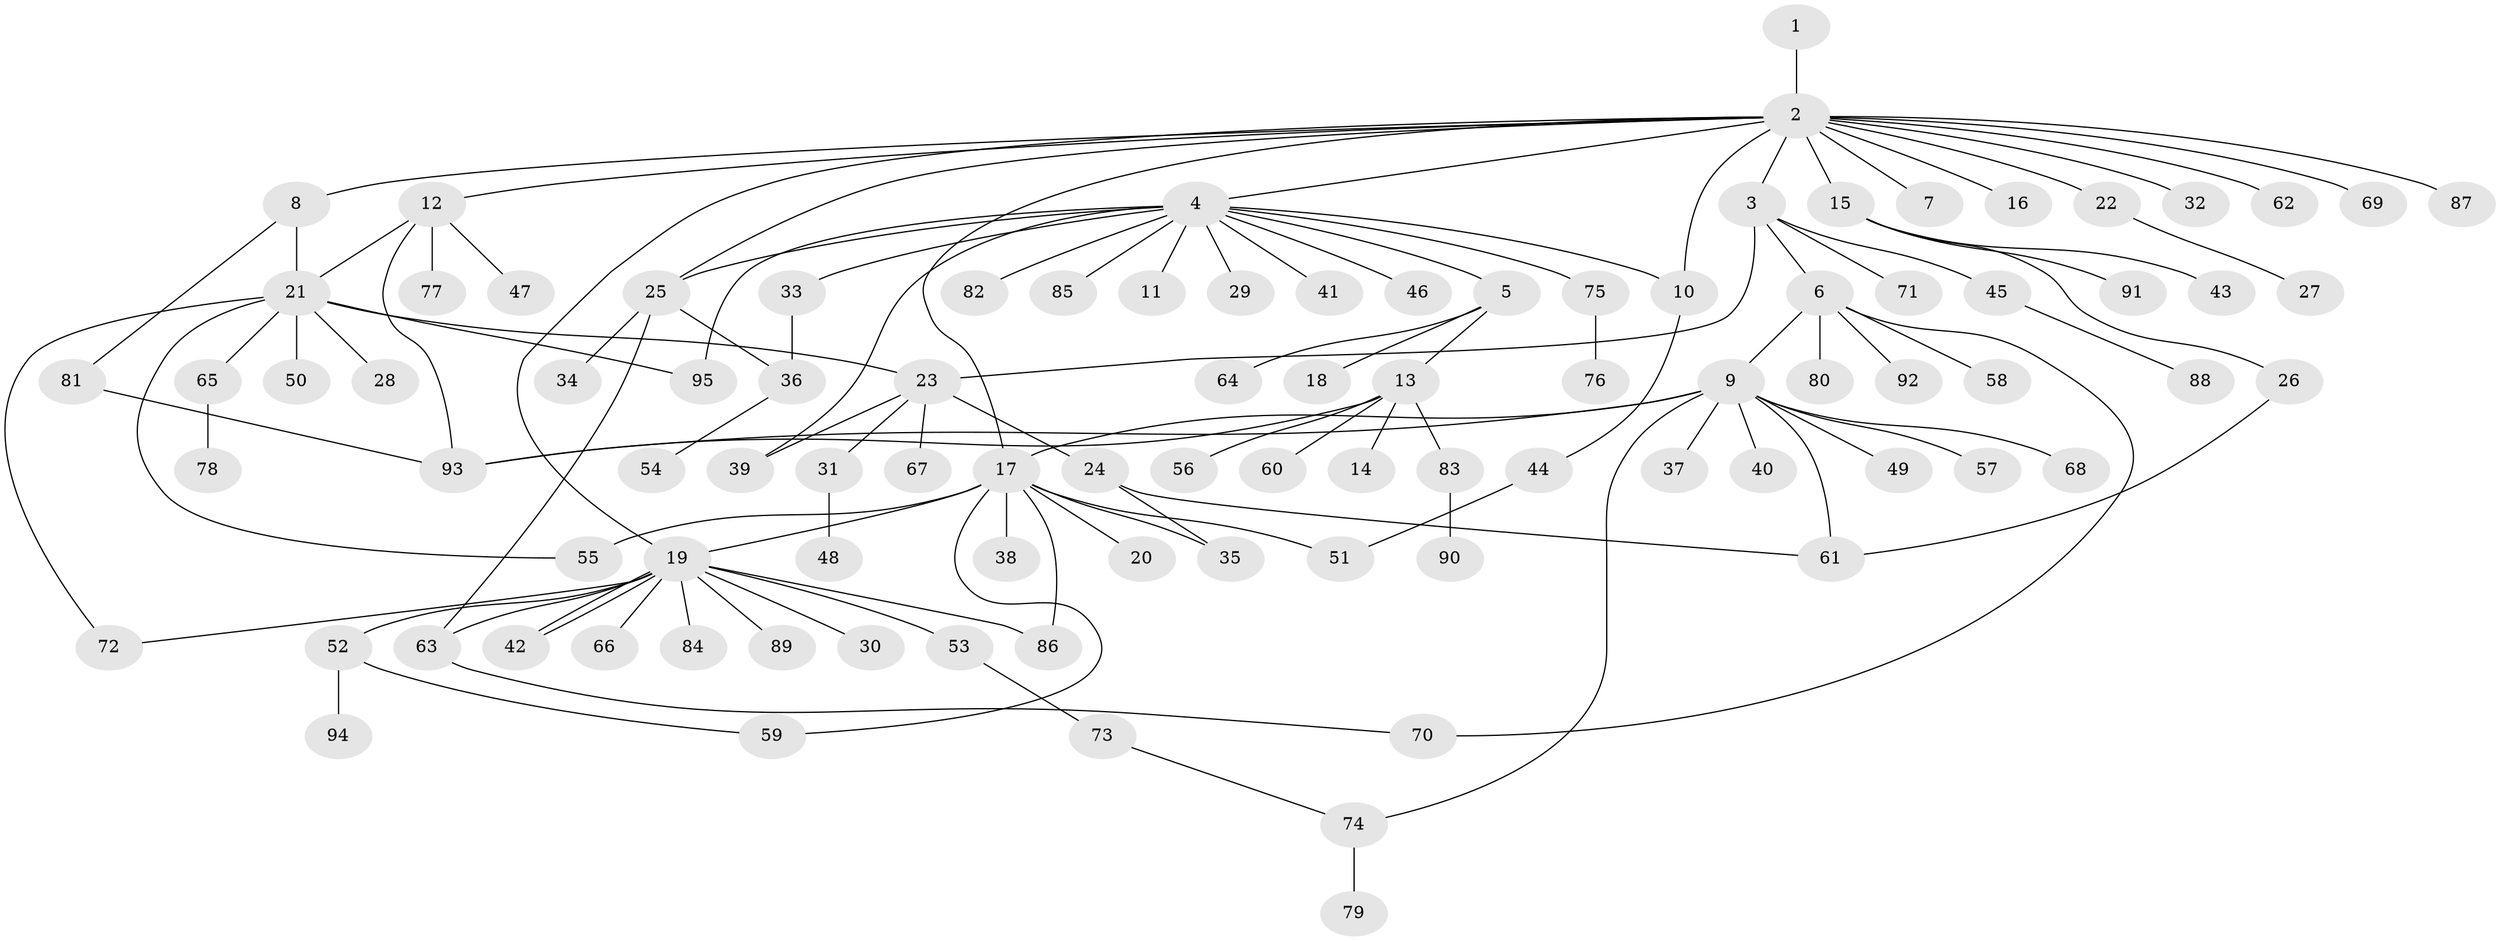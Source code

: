 // coarse degree distribution, {1: 0.5915492957746479, 24: 0.014084507042253521, 5: 0.028169014084507043, 14: 0.014084507042253521, 3: 0.11267605633802817, 9: 0.028169014084507043, 4: 0.04225352112676056, 6: 0.028169014084507043, 12: 0.014084507042253521, 2: 0.1267605633802817}
// Generated by graph-tools (version 1.1) at 2025/51/02/27/25 19:51:54]
// undirected, 95 vertices, 118 edges
graph export_dot {
graph [start="1"]
  node [color=gray90,style=filled];
  1;
  2;
  3;
  4;
  5;
  6;
  7;
  8;
  9;
  10;
  11;
  12;
  13;
  14;
  15;
  16;
  17;
  18;
  19;
  20;
  21;
  22;
  23;
  24;
  25;
  26;
  27;
  28;
  29;
  30;
  31;
  32;
  33;
  34;
  35;
  36;
  37;
  38;
  39;
  40;
  41;
  42;
  43;
  44;
  45;
  46;
  47;
  48;
  49;
  50;
  51;
  52;
  53;
  54;
  55;
  56;
  57;
  58;
  59;
  60;
  61;
  62;
  63;
  64;
  65;
  66;
  67;
  68;
  69;
  70;
  71;
  72;
  73;
  74;
  75;
  76;
  77;
  78;
  79;
  80;
  81;
  82;
  83;
  84;
  85;
  86;
  87;
  88;
  89;
  90;
  91;
  92;
  93;
  94;
  95;
  1 -- 2;
  2 -- 3;
  2 -- 4;
  2 -- 7;
  2 -- 8;
  2 -- 10;
  2 -- 12;
  2 -- 15;
  2 -- 16;
  2 -- 17;
  2 -- 19;
  2 -- 22;
  2 -- 25;
  2 -- 32;
  2 -- 62;
  2 -- 69;
  2 -- 87;
  3 -- 6;
  3 -- 23;
  3 -- 45;
  3 -- 71;
  4 -- 5;
  4 -- 10;
  4 -- 11;
  4 -- 25;
  4 -- 29;
  4 -- 33;
  4 -- 39;
  4 -- 41;
  4 -- 46;
  4 -- 75;
  4 -- 82;
  4 -- 85;
  4 -- 95;
  5 -- 13;
  5 -- 18;
  5 -- 64;
  6 -- 9;
  6 -- 58;
  6 -- 70;
  6 -- 80;
  6 -- 92;
  8 -- 21;
  8 -- 81;
  9 -- 17;
  9 -- 37;
  9 -- 40;
  9 -- 49;
  9 -- 57;
  9 -- 61;
  9 -- 68;
  9 -- 74;
  9 -- 93;
  10 -- 44;
  12 -- 21;
  12 -- 47;
  12 -- 77;
  12 -- 93;
  13 -- 14;
  13 -- 56;
  13 -- 60;
  13 -- 83;
  13 -- 93;
  15 -- 26;
  15 -- 43;
  15 -- 91;
  17 -- 19;
  17 -- 20;
  17 -- 35;
  17 -- 38;
  17 -- 51;
  17 -- 55;
  17 -- 59;
  17 -- 86;
  19 -- 30;
  19 -- 42;
  19 -- 42;
  19 -- 52;
  19 -- 53;
  19 -- 63;
  19 -- 66;
  19 -- 72;
  19 -- 84;
  19 -- 86;
  19 -- 89;
  21 -- 23;
  21 -- 28;
  21 -- 50;
  21 -- 55;
  21 -- 65;
  21 -- 72;
  21 -- 95;
  22 -- 27;
  23 -- 24;
  23 -- 31;
  23 -- 39;
  23 -- 67;
  24 -- 35;
  24 -- 61;
  25 -- 34;
  25 -- 36;
  25 -- 63;
  26 -- 61;
  31 -- 48;
  33 -- 36;
  36 -- 54;
  44 -- 51;
  45 -- 88;
  52 -- 59;
  52 -- 94;
  53 -- 73;
  63 -- 70;
  65 -- 78;
  73 -- 74;
  74 -- 79;
  75 -- 76;
  81 -- 93;
  83 -- 90;
}
